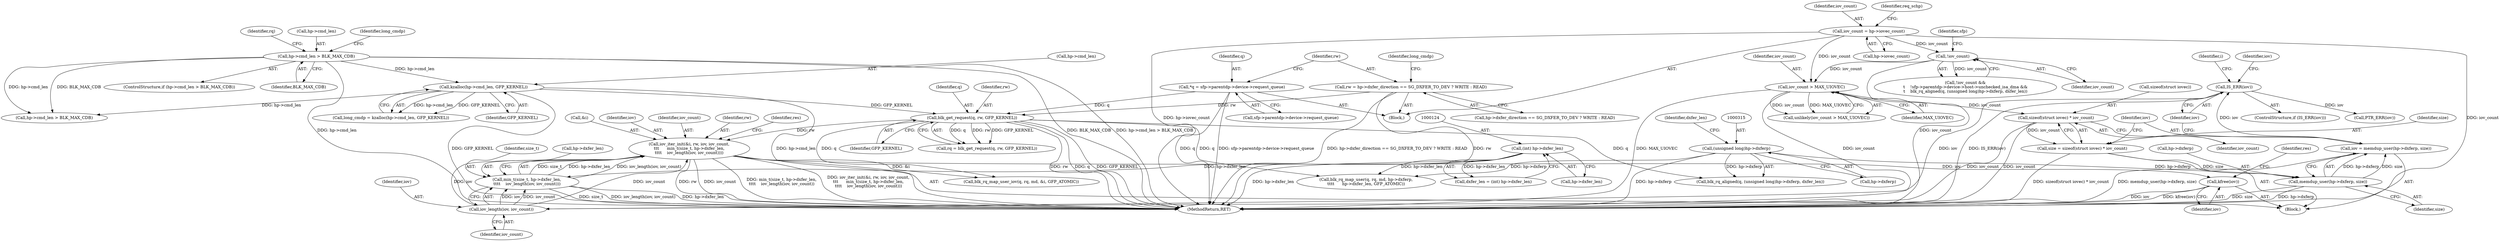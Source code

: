 digraph "0_linux_451a2886b6bf90e2fb378f7c46c655450fb96e81@API" {
"1000464" [label="(Call,kfree(iov))"];
"1000441" [label="(Call,iov_iter_init(&i, rw, iov, iov_count,\n\t\t\t      min_t(size_t, hp->dxfer_len,\n\t\t\t\t    iov_length(iov, iov_count))))"];
"1000212" [label="(Call,blk_get_request(q, rw, GFP_KERNEL))"];
"1000155" [label="(Call,*q = sfp->parentdp->device->request_queue)"];
"1000167" [label="(Call,rw = hp->dxfer_direction == SG_DXFER_TO_DEV ? WRITE : READ)"];
"1000199" [label="(Call,kzalloc(hp->cmd_len, GFP_KERNEL))"];
"1000191" [label="(Call,hp->cmd_len > BLK_MAX_CDB)"];
"1000452" [label="(Call,iov_length(iov, iov_count))"];
"1000436" [label="(Call,IS_ERR(iov))"];
"1000428" [label="(Call,iov = memdup_user(hp->dxferp, size))"];
"1000430" [label="(Call,memdup_user(hp->dxferp, size))"];
"1000314" [label="(Call,(unsigned long)hp->dxferp)"];
"1000420" [label="(Call,size = sizeof(struct iovec) * iov_count)"];
"1000422" [label="(Call,sizeof(struct iovec) * iov_count)"];
"1000410" [label="(Call,iov_count > MAX_UIOVEC)"];
"1000299" [label="(Call,!iov_count)"];
"1000135" [label="(Call,iov_count = hp->iovec_count)"];
"1000447" [label="(Call,min_t(size_t, hp->dxfer_len,\n\t\t\t\t    iov_length(iov, iov_count)))"];
"1000123" [label="(Call,(int) hp->dxfer_len)"];
"1000191" [label="(Call,hp->cmd_len > BLK_MAX_CDB)"];
"1000300" [label="(Identifier,iov_count)"];
"1000197" [label="(Call,long_cmdp = kzalloc(hp->cmd_len, GFP_KERNEL))"];
"1000441" [label="(Call,iov_iter_init(&i, rw, iov, iov_count,\n\t\t\t      min_t(size_t, hp->dxfer_len,\n\t\t\t\t    iov_length(iov, iov_count))))"];
"1000316" [label="(Call,hp->dxferp)"];
"1000428" [label="(Call,iov = memdup_user(hp->dxferp, size))"];
"1000445" [label="(Identifier,iov)"];
"1000465" [label="(Identifier,iov)"];
"1000299" [label="(Call,!iov_count)"];
"1000169" [label="(Call,hp->dxfer_direction == SG_DXFER_TO_DEV ? WRITE : READ)"];
"1000195" [label="(Identifier,BLK_MAX_CDB)"];
"1000436" [label="(Call,IS_ERR(iov))"];
"1000482" [label="(Identifier,res)"];
"1000435" [label="(ControlStructure,if (IS_ERR(iov)))"];
"1000179" [label="(Identifier,long_cmdp)"];
"1000200" [label="(Call,hp->cmd_len)"];
"1000452" [label="(Call,iov_length(iov, iov_count))"];
"1000307" [label="(Identifier,sfp)"];
"1000214" [label="(Identifier,rw)"];
"1000437" [label="(Identifier,iov)"];
"1000314" [label="(Call,(unsigned long)hp->dxferp)"];
"1000319" [label="(Identifier,dxfer_len)"];
"1000448" [label="(Identifier,size_t)"];
"1000446" [label="(Identifier,iov_count)"];
"1000192" [label="(Call,hp->cmd_len)"];
"1000125" [label="(Call,hp->dxfer_len)"];
"1000457" [label="(Call,blk_rq_map_user_iov(q, rq, md, &i, GFP_ATOMIC))"];
"1000444" [label="(Identifier,rw)"];
"1000464" [label="(Call,kfree(iov))"];
"1000456" [label="(Identifier,res)"];
"1000213" [label="(Identifier,q)"];
"1000442" [label="(Call,&i)"];
"1000434" [label="(Identifier,size)"];
"1000198" [label="(Identifier,long_cmdp)"];
"1000418" [label="(Block,)"];
"1000425" [label="(Identifier,iov_count)"];
"1000447" [label="(Call,min_t(size_t, hp->dxfer_len,\n\t\t\t\t    iov_length(iov, iov_count)))"];
"1000203" [label="(Identifier,GFP_KERNEL)"];
"1000210" [label="(Call,rq = blk_get_request(q, rw, GFP_KERNEL))"];
"1000507" [label="(MethodReturn,RET)"];
"1000215" [label="(Identifier,GFP_KERNEL)"];
"1000136" [label="(Identifier,iov_count)"];
"1000298" [label="(Call,!iov_count &&\n\t    !sfp->parentdp->device->host->unchecked_isa_dma &&\n\t    blk_rq_aligned(q, (unsigned long)hp->dxferp, dxfer_len))"];
"1000429" [label="(Identifier,iov)"];
"1000411" [label="(Identifier,iov_count)"];
"1000199" [label="(Call,kzalloc(hp->cmd_len, GFP_KERNEL))"];
"1000190" [label="(ControlStructure,if (hp->cmd_len > BLK_MAX_CDB))"];
"1000440" [label="(Identifier,iov)"];
"1000454" [label="(Identifier,iov_count)"];
"1000453" [label="(Identifier,iov)"];
"1000469" [label="(Call,blk_rq_map_user(q, rq, md, hp->dxferp,\n\t\t\t\t      hp->dxfer_len, GFP_ATOMIC))"];
"1000212" [label="(Call,blk_get_request(q, rw, GFP_KERNEL))"];
"1000167" [label="(Call,rw = hp->dxfer_direction == SG_DXFER_TO_DEV ? WRITE : READ)"];
"1000137" [label="(Call,hp->iovec_count)"];
"1000312" [label="(Call,blk_rq_aligned(q, (unsigned long)hp->dxferp, dxfer_len))"];
"1000449" [label="(Call,hp->dxfer_len)"];
"1000121" [label="(Call,dxfer_len = (int) hp->dxfer_len)"];
"1000142" [label="(Identifier,req_schp)"];
"1000412" [label="(Identifier,MAX_UIOVEC)"];
"1000423" [label="(Call,sizeof(struct iovec))"];
"1000155" [label="(Call,*q = sfp->parentdp->device->request_queue)"];
"1000420" [label="(Call,size = sizeof(struct iovec) * iov_count)"];
"1000410" [label="(Call,iov_count > MAX_UIOVEC)"];
"1000431" [label="(Call,hp->dxferp)"];
"1000104" [label="(Block,)"];
"1000430" [label="(Call,memdup_user(hp->dxferp, size))"];
"1000157" [label="(Call,sfp->parentdp->device->request_queue)"];
"1000228" [label="(Call,hp->cmd_len > BLK_MAX_CDB)"];
"1000156" [label="(Identifier,q)"];
"1000439" [label="(Call,PTR_ERR(iov))"];
"1000135" [label="(Call,iov_count = hp->iovec_count)"];
"1000123" [label="(Call,(int) hp->dxfer_len)"];
"1000421" [label="(Identifier,size)"];
"1000422" [label="(Call,sizeof(struct iovec) * iov_count)"];
"1000409" [label="(Call,unlikely(iov_count > MAX_UIOVEC))"];
"1000168" [label="(Identifier,rw)"];
"1000443" [label="(Identifier,i)"];
"1000211" [label="(Identifier,rq)"];
"1000464" -> "1000418"  [label="AST: "];
"1000464" -> "1000465"  [label="CFG: "];
"1000465" -> "1000464"  [label="AST: "];
"1000482" -> "1000464"  [label="CFG: "];
"1000464" -> "1000507"  [label="DDG: iov"];
"1000464" -> "1000507"  [label="DDG: kfree(iov)"];
"1000441" -> "1000464"  [label="DDG: iov"];
"1000441" -> "1000418"  [label="AST: "];
"1000441" -> "1000447"  [label="CFG: "];
"1000442" -> "1000441"  [label="AST: "];
"1000444" -> "1000441"  [label="AST: "];
"1000445" -> "1000441"  [label="AST: "];
"1000446" -> "1000441"  [label="AST: "];
"1000447" -> "1000441"  [label="AST: "];
"1000456" -> "1000441"  [label="CFG: "];
"1000441" -> "1000507"  [label="DDG: iov_count"];
"1000441" -> "1000507"  [label="DDG: min_t(size_t, hp->dxfer_len,\n\t\t\t\t    iov_length(iov, iov_count))"];
"1000441" -> "1000507"  [label="DDG: iov_iter_init(&i, rw, iov, iov_count,\n\t\t\t      min_t(size_t, hp->dxfer_len,\n\t\t\t\t    iov_length(iov, iov_count)))"];
"1000441" -> "1000507"  [label="DDG: rw"];
"1000212" -> "1000441"  [label="DDG: rw"];
"1000452" -> "1000441"  [label="DDG: iov"];
"1000452" -> "1000441"  [label="DDG: iov_count"];
"1000447" -> "1000441"  [label="DDG: size_t"];
"1000447" -> "1000441"  [label="DDG: hp->dxfer_len"];
"1000447" -> "1000441"  [label="DDG: iov_length(iov, iov_count)"];
"1000441" -> "1000457"  [label="DDG: &i"];
"1000212" -> "1000210"  [label="AST: "];
"1000212" -> "1000215"  [label="CFG: "];
"1000213" -> "1000212"  [label="AST: "];
"1000214" -> "1000212"  [label="AST: "];
"1000215" -> "1000212"  [label="AST: "];
"1000210" -> "1000212"  [label="CFG: "];
"1000212" -> "1000507"  [label="DDG: rw"];
"1000212" -> "1000507"  [label="DDG: q"];
"1000212" -> "1000507"  [label="DDG: GFP_KERNEL"];
"1000212" -> "1000210"  [label="DDG: q"];
"1000212" -> "1000210"  [label="DDG: rw"];
"1000212" -> "1000210"  [label="DDG: GFP_KERNEL"];
"1000155" -> "1000212"  [label="DDG: q"];
"1000167" -> "1000212"  [label="DDG: rw"];
"1000199" -> "1000212"  [label="DDG: GFP_KERNEL"];
"1000212" -> "1000312"  [label="DDG: q"];
"1000212" -> "1000457"  [label="DDG: q"];
"1000212" -> "1000469"  [label="DDG: q"];
"1000155" -> "1000104"  [label="AST: "];
"1000155" -> "1000157"  [label="CFG: "];
"1000156" -> "1000155"  [label="AST: "];
"1000157" -> "1000155"  [label="AST: "];
"1000168" -> "1000155"  [label="CFG: "];
"1000155" -> "1000507"  [label="DDG: sfp->parentdp->device->request_queue"];
"1000155" -> "1000507"  [label="DDG: q"];
"1000167" -> "1000104"  [label="AST: "];
"1000167" -> "1000169"  [label="CFG: "];
"1000168" -> "1000167"  [label="AST: "];
"1000169" -> "1000167"  [label="AST: "];
"1000179" -> "1000167"  [label="CFG: "];
"1000167" -> "1000507"  [label="DDG: rw"];
"1000167" -> "1000507"  [label="DDG: hp->dxfer_direction == SG_DXFER_TO_DEV ? WRITE : READ"];
"1000199" -> "1000197"  [label="AST: "];
"1000199" -> "1000203"  [label="CFG: "];
"1000200" -> "1000199"  [label="AST: "];
"1000203" -> "1000199"  [label="AST: "];
"1000197" -> "1000199"  [label="CFG: "];
"1000199" -> "1000507"  [label="DDG: hp->cmd_len"];
"1000199" -> "1000507"  [label="DDG: GFP_KERNEL"];
"1000199" -> "1000197"  [label="DDG: hp->cmd_len"];
"1000199" -> "1000197"  [label="DDG: GFP_KERNEL"];
"1000191" -> "1000199"  [label="DDG: hp->cmd_len"];
"1000199" -> "1000228"  [label="DDG: hp->cmd_len"];
"1000191" -> "1000190"  [label="AST: "];
"1000191" -> "1000195"  [label="CFG: "];
"1000192" -> "1000191"  [label="AST: "];
"1000195" -> "1000191"  [label="AST: "];
"1000198" -> "1000191"  [label="CFG: "];
"1000211" -> "1000191"  [label="CFG: "];
"1000191" -> "1000507"  [label="DDG: BLK_MAX_CDB"];
"1000191" -> "1000507"  [label="DDG: hp->cmd_len > BLK_MAX_CDB"];
"1000191" -> "1000507"  [label="DDG: hp->cmd_len"];
"1000191" -> "1000228"  [label="DDG: hp->cmd_len"];
"1000191" -> "1000228"  [label="DDG: BLK_MAX_CDB"];
"1000452" -> "1000447"  [label="AST: "];
"1000452" -> "1000454"  [label="CFG: "];
"1000453" -> "1000452"  [label="AST: "];
"1000454" -> "1000452"  [label="AST: "];
"1000447" -> "1000452"  [label="CFG: "];
"1000452" -> "1000447"  [label="DDG: iov"];
"1000452" -> "1000447"  [label="DDG: iov_count"];
"1000436" -> "1000452"  [label="DDG: iov"];
"1000422" -> "1000452"  [label="DDG: iov_count"];
"1000436" -> "1000435"  [label="AST: "];
"1000436" -> "1000437"  [label="CFG: "];
"1000437" -> "1000436"  [label="AST: "];
"1000440" -> "1000436"  [label="CFG: "];
"1000443" -> "1000436"  [label="CFG: "];
"1000436" -> "1000507"  [label="DDG: IS_ERR(iov)"];
"1000428" -> "1000436"  [label="DDG: iov"];
"1000436" -> "1000439"  [label="DDG: iov"];
"1000428" -> "1000418"  [label="AST: "];
"1000428" -> "1000430"  [label="CFG: "];
"1000429" -> "1000428"  [label="AST: "];
"1000430" -> "1000428"  [label="AST: "];
"1000437" -> "1000428"  [label="CFG: "];
"1000428" -> "1000507"  [label="DDG: memdup_user(hp->dxferp, size)"];
"1000430" -> "1000428"  [label="DDG: hp->dxferp"];
"1000430" -> "1000428"  [label="DDG: size"];
"1000430" -> "1000434"  [label="CFG: "];
"1000431" -> "1000430"  [label="AST: "];
"1000434" -> "1000430"  [label="AST: "];
"1000430" -> "1000507"  [label="DDG: size"];
"1000430" -> "1000507"  [label="DDG: hp->dxferp"];
"1000314" -> "1000430"  [label="DDG: hp->dxferp"];
"1000420" -> "1000430"  [label="DDG: size"];
"1000314" -> "1000312"  [label="AST: "];
"1000314" -> "1000316"  [label="CFG: "];
"1000315" -> "1000314"  [label="AST: "];
"1000316" -> "1000314"  [label="AST: "];
"1000319" -> "1000314"  [label="CFG: "];
"1000314" -> "1000507"  [label="DDG: hp->dxferp"];
"1000314" -> "1000312"  [label="DDG: hp->dxferp"];
"1000314" -> "1000469"  [label="DDG: hp->dxferp"];
"1000420" -> "1000418"  [label="AST: "];
"1000420" -> "1000422"  [label="CFG: "];
"1000421" -> "1000420"  [label="AST: "];
"1000422" -> "1000420"  [label="AST: "];
"1000429" -> "1000420"  [label="CFG: "];
"1000420" -> "1000507"  [label="DDG: sizeof(struct iovec) * iov_count"];
"1000422" -> "1000420"  [label="DDG: iov_count"];
"1000422" -> "1000425"  [label="CFG: "];
"1000423" -> "1000422"  [label="AST: "];
"1000425" -> "1000422"  [label="AST: "];
"1000422" -> "1000507"  [label="DDG: iov_count"];
"1000410" -> "1000422"  [label="DDG: iov_count"];
"1000410" -> "1000409"  [label="AST: "];
"1000410" -> "1000412"  [label="CFG: "];
"1000411" -> "1000410"  [label="AST: "];
"1000412" -> "1000410"  [label="AST: "];
"1000409" -> "1000410"  [label="CFG: "];
"1000410" -> "1000507"  [label="DDG: iov_count"];
"1000410" -> "1000507"  [label="DDG: MAX_UIOVEC"];
"1000410" -> "1000409"  [label="DDG: iov_count"];
"1000410" -> "1000409"  [label="DDG: MAX_UIOVEC"];
"1000299" -> "1000410"  [label="DDG: iov_count"];
"1000135" -> "1000410"  [label="DDG: iov_count"];
"1000299" -> "1000298"  [label="AST: "];
"1000299" -> "1000300"  [label="CFG: "];
"1000300" -> "1000299"  [label="AST: "];
"1000307" -> "1000299"  [label="CFG: "];
"1000298" -> "1000299"  [label="CFG: "];
"1000299" -> "1000507"  [label="DDG: iov_count"];
"1000299" -> "1000298"  [label="DDG: iov_count"];
"1000135" -> "1000299"  [label="DDG: iov_count"];
"1000135" -> "1000104"  [label="AST: "];
"1000135" -> "1000137"  [label="CFG: "];
"1000136" -> "1000135"  [label="AST: "];
"1000137" -> "1000135"  [label="AST: "];
"1000142" -> "1000135"  [label="CFG: "];
"1000135" -> "1000507"  [label="DDG: iov_count"];
"1000135" -> "1000507"  [label="DDG: hp->iovec_count"];
"1000448" -> "1000447"  [label="AST: "];
"1000449" -> "1000447"  [label="AST: "];
"1000447" -> "1000507"  [label="DDG: iov_length(iov, iov_count)"];
"1000447" -> "1000507"  [label="DDG: hp->dxfer_len"];
"1000447" -> "1000507"  [label="DDG: size_t"];
"1000123" -> "1000447"  [label="DDG: hp->dxfer_len"];
"1000123" -> "1000121"  [label="AST: "];
"1000123" -> "1000125"  [label="CFG: "];
"1000124" -> "1000123"  [label="AST: "];
"1000125" -> "1000123"  [label="AST: "];
"1000121" -> "1000123"  [label="CFG: "];
"1000123" -> "1000507"  [label="DDG: hp->dxfer_len"];
"1000123" -> "1000121"  [label="DDG: hp->dxfer_len"];
"1000123" -> "1000469"  [label="DDG: hp->dxfer_len"];
}
